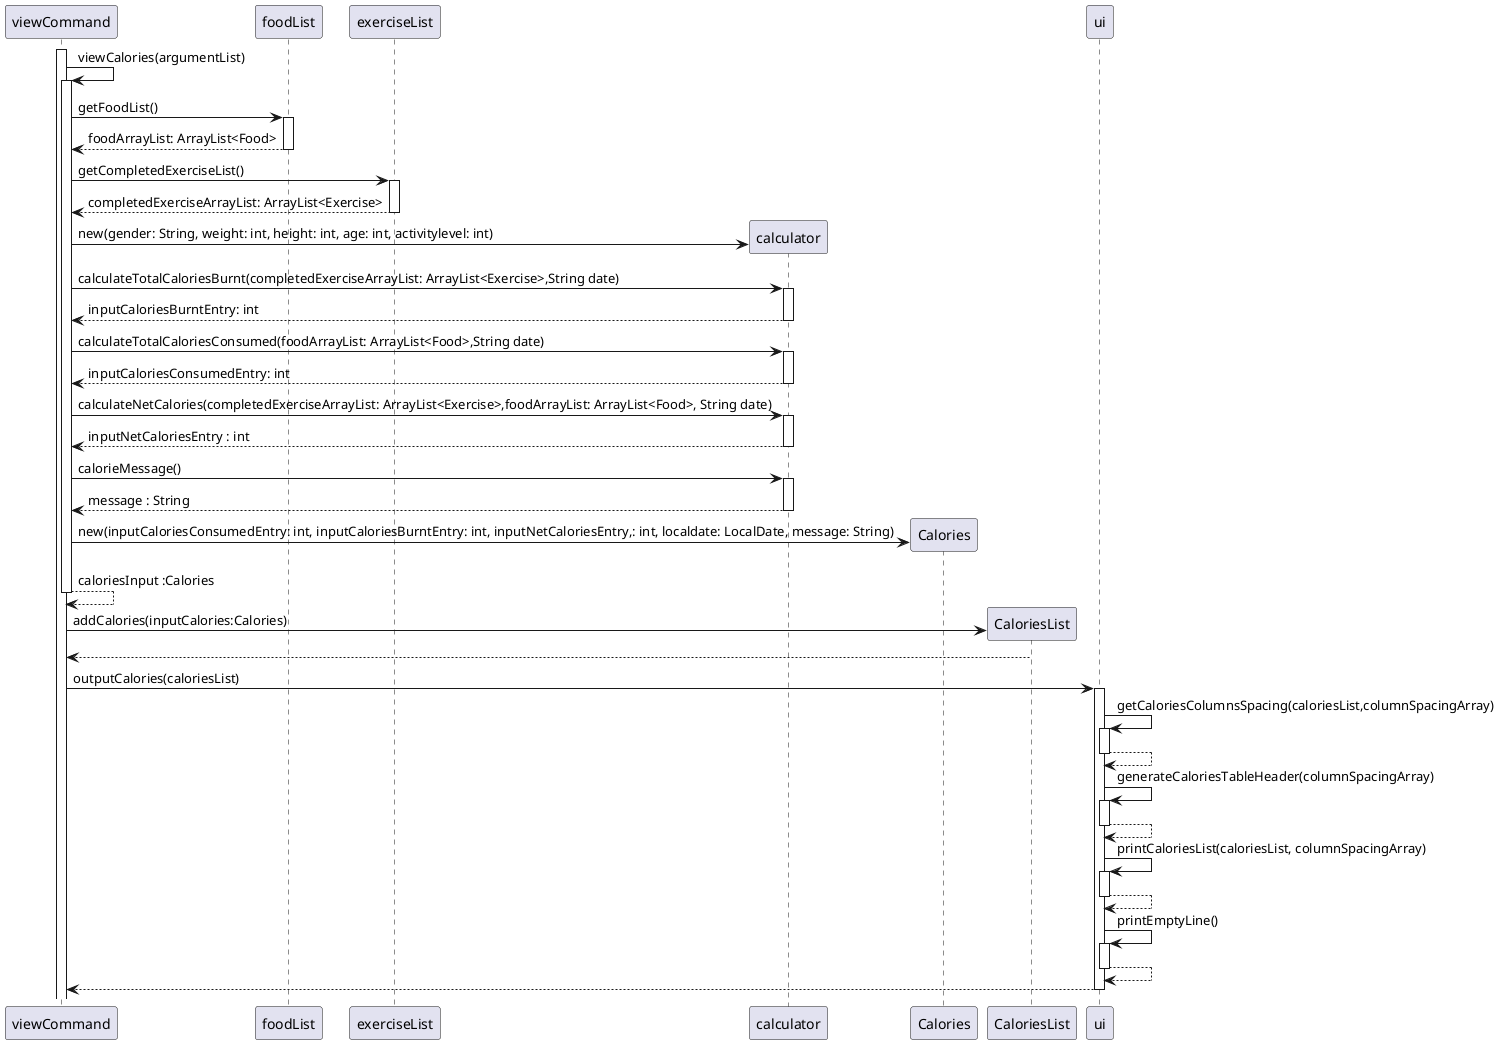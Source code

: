 @startuml
'https://plantuml.com/sequence-diagram

autoactivate on


activate viewCommand
    viewCommand -> viewCommand: viewCalories(argumentList)

    viewCommand -> foodList: getFoodList()
    return foodArrayList: ArrayList<Food>
    viewCommand -> exerciseList: getCompletedExerciseList()
    return completedExerciseArrayList: ArrayList<Exercise>
    viewCommand -> calculator **: new(gender: String, weight: int, height: int, age: int, activitylevel: int)
    viewCommand -> calculator: calculateTotalCaloriesBurnt(completedExerciseArrayList: ArrayList<Exercise>,String date)
    return inputCaloriesBurntEntry: int
    viewCommand -> calculator: calculateTotalCaloriesConsumed(foodArrayList: ArrayList<Food>,String date)
    return inputCaloriesConsumedEntry: int
    viewCommand -> calculator: calculateNetCalories(completedExerciseArrayList: ArrayList<Exercise>,foodArrayList: ArrayList<Food>, String date)
    return inputNetCaloriesEntry : int
    viewCommand -> calculator: calorieMessage()
    return message : String
    viewCommand -> Calories **: new(inputCaloriesConsumedEntry: int, inputCaloriesBurntEntry: int, inputNetCaloriesEntry,: int, localdate: LocalDate, message: String)
    return caloriesInput :Calories
    viewCommand -> CaloriesList **: addCalories(inputCalories:Calories)
    return
    viewCommand -> ui: outputCalories(caloriesList)
    ui -> ui: getCaloriesColumnsSpacing(caloriesList,columnSpacingArray)
    return
    ui -> ui: generateCaloriesTableHeader(columnSpacingArray)
    return
    ui -> ui: printCaloriesList(caloriesList, columnSpacingArray)
    return
    ui -> ui: printEmptyLine()
    return
return

@enduml